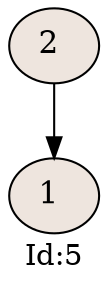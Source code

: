 digraph g{
label="Id:5";
rankdir=TB;
node [shape=oval,width=0.5,fontsize=15, fillcolor=seashell2,style=filled];
nodo1797240432[label="2 "];
nodo1797240432->nodo774781346
nodo774781346[label="1 "];
}
